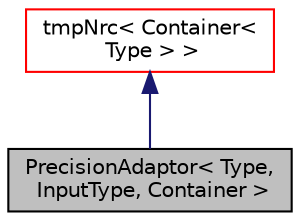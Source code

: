 digraph "PrecisionAdaptor&lt; Type, InputType, Container &gt;"
{
  bgcolor="transparent";
  edge [fontname="Helvetica",fontsize="10",labelfontname="Helvetica",labelfontsize="10"];
  node [fontname="Helvetica",fontsize="10",shape=record];
  Node1 [label="PrecisionAdaptor\< Type,\l InputType, Container \>",height=0.2,width=0.4,color="black", fillcolor="grey75", style="filled" fontcolor="black"];
  Node2 -> Node1 [dir="back",color="midnightblue",fontsize="10",style="solid",fontname="Helvetica"];
  Node2 [label="tmpNrc\< Container\<\l Type \> \>",height=0.2,width=0.4,color="red",URL="$classFoam_1_1tmpNrc.html"];
}
